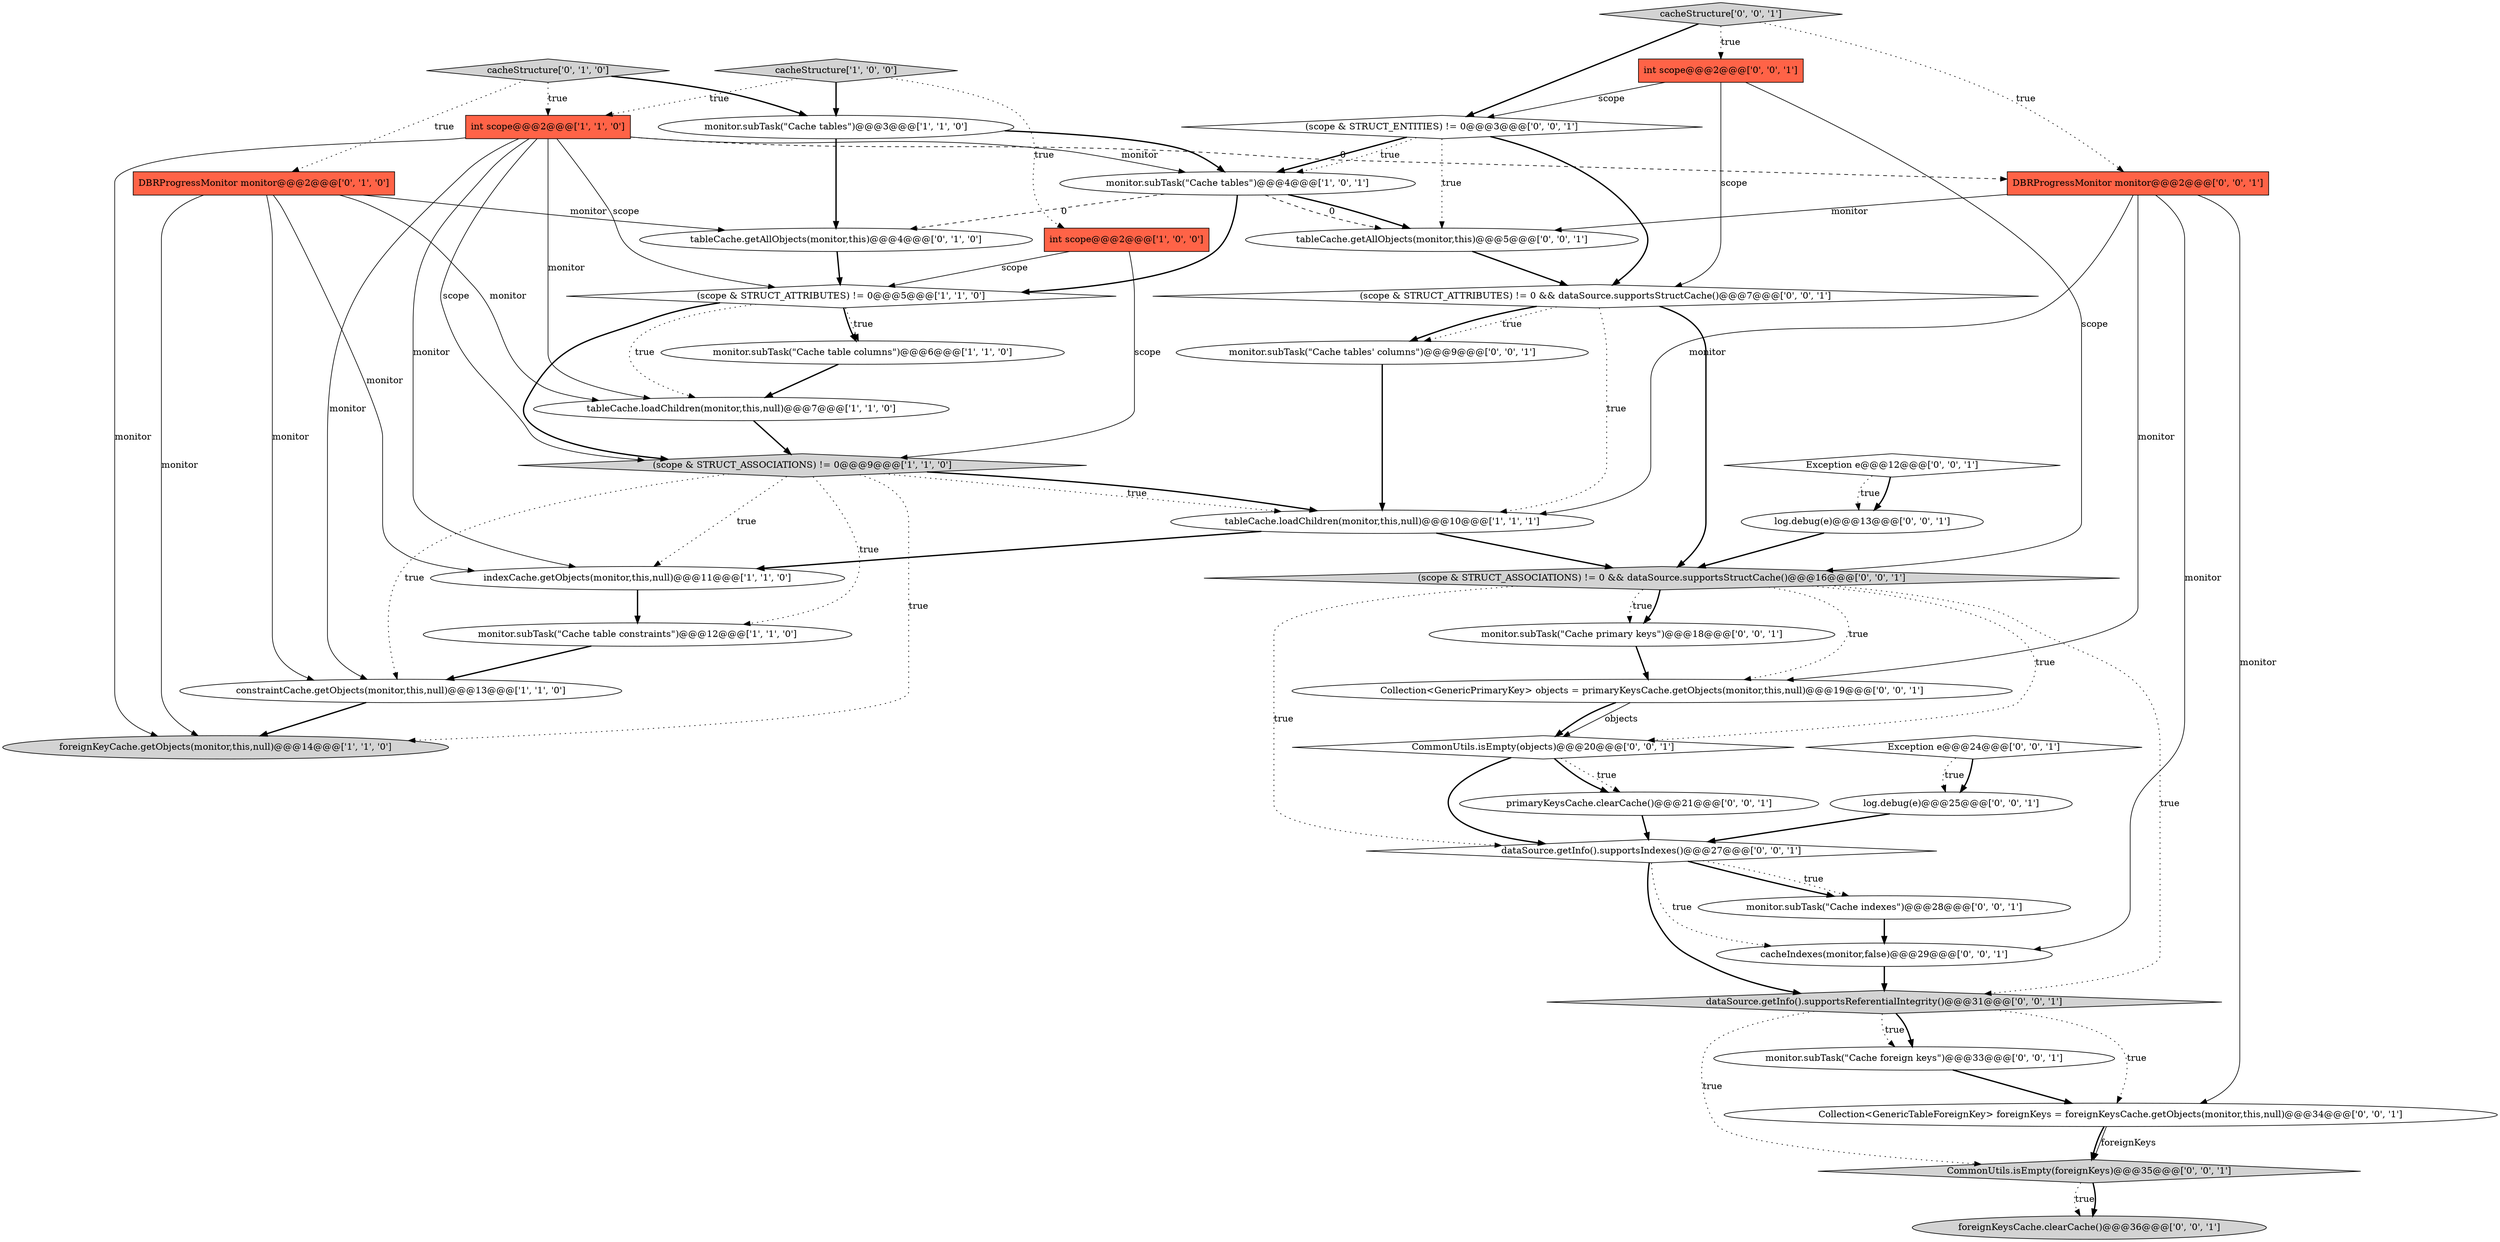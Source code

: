 digraph {
39 [style = filled, label = "(scope & STRUCT_ENTITIES) != 0@@@3@@@['0', '0', '1']", fillcolor = white, shape = diamond image = "AAA0AAABBB3BBB"];
5 [style = filled, label = "monitor.subTask(\"Cache table constraints\")@@@12@@@['1', '1', '0']", fillcolor = white, shape = ellipse image = "AAA0AAABBB1BBB"];
19 [style = filled, label = "log.debug(e)@@@25@@@['0', '0', '1']", fillcolor = white, shape = ellipse image = "AAA0AAABBB3BBB"];
32 [style = filled, label = "dataSource.getInfo().supportsIndexes()@@@27@@@['0', '0', '1']", fillcolor = white, shape = diamond image = "AAA0AAABBB3BBB"];
27 [style = filled, label = "monitor.subTask(\"Cache primary keys\")@@@18@@@['0', '0', '1']", fillcolor = white, shape = ellipse image = "AAA0AAABBB3BBB"];
8 [style = filled, label = "(scope & STRUCT_ATTRIBUTES) != 0@@@5@@@['1', '1', '0']", fillcolor = white, shape = diamond image = "AAA0AAABBB1BBB"];
28 [style = filled, label = "dataSource.getInfo().supportsReferentialIntegrity()@@@31@@@['0', '0', '1']", fillcolor = lightgray, shape = diamond image = "AAA0AAABBB3BBB"];
3 [style = filled, label = "int scope@@@2@@@['1', '0', '0']", fillcolor = tomato, shape = box image = "AAA0AAABBB1BBB"];
20 [style = filled, label = "Collection<GenericTableForeignKey> foreignKeys = foreignKeysCache.getObjects(monitor,this,null)@@@34@@@['0', '0', '1']", fillcolor = white, shape = ellipse image = "AAA0AAABBB3BBB"];
25 [style = filled, label = "tableCache.getAllObjects(monitor,this)@@@5@@@['0', '0', '1']", fillcolor = white, shape = ellipse image = "AAA0AAABBB3BBB"];
24 [style = filled, label = "(scope & STRUCT_ATTRIBUTES) != 0 && dataSource.supportsStructCache()@@@7@@@['0', '0', '1']", fillcolor = white, shape = diamond image = "AAA0AAABBB3BBB"];
31 [style = filled, label = "(scope & STRUCT_ASSOCIATIONS) != 0 && dataSource.supportsStructCache()@@@16@@@['0', '0', '1']", fillcolor = lightgray, shape = diamond image = "AAA0AAABBB3BBB"];
12 [style = filled, label = "int scope@@@2@@@['1', '1', '0']", fillcolor = tomato, shape = box image = "AAA0AAABBB1BBB"];
36 [style = filled, label = "CommonUtils.isEmpty(foreignKeys)@@@35@@@['0', '0', '1']", fillcolor = lightgray, shape = diamond image = "AAA0AAABBB3BBB"];
38 [style = filled, label = "Exception e@@@24@@@['0', '0', '1']", fillcolor = white, shape = diamond image = "AAA0AAABBB3BBB"];
18 [style = filled, label = "CommonUtils.isEmpty(objects)@@@20@@@['0', '0', '1']", fillcolor = white, shape = diamond image = "AAA0AAABBB3BBB"];
0 [style = filled, label = "tableCache.loadChildren(monitor,this,null)@@@10@@@['1', '1', '1']", fillcolor = white, shape = ellipse image = "AAA0AAABBB1BBB"];
14 [style = filled, label = "DBRProgressMonitor monitor@@@2@@@['0', '1', '0']", fillcolor = tomato, shape = box image = "AAA0AAABBB2BBB"];
6 [style = filled, label = "(scope & STRUCT_ASSOCIATIONS) != 0@@@9@@@['1', '1', '0']", fillcolor = lightgray, shape = diamond image = "AAA0AAABBB1BBB"];
23 [style = filled, label = "Collection<GenericPrimaryKey> objects = primaryKeysCache.getObjects(monitor,this,null)@@@19@@@['0', '0', '1']", fillcolor = white, shape = ellipse image = "AAA0AAABBB3BBB"];
26 [style = filled, label = "cacheStructure['0', '0', '1']", fillcolor = lightgray, shape = diamond image = "AAA0AAABBB3BBB"];
37 [style = filled, label = "monitor.subTask(\"Cache indexes\")@@@28@@@['0', '0', '1']", fillcolor = white, shape = ellipse image = "AAA0AAABBB3BBB"];
15 [style = filled, label = "cacheStructure['0', '1', '0']", fillcolor = lightgray, shape = diamond image = "AAA0AAABBB2BBB"];
35 [style = filled, label = "monitor.subTask(\"Cache tables' columns\")@@@9@@@['0', '0', '1']", fillcolor = white, shape = ellipse image = "AAA0AAABBB3BBB"];
11 [style = filled, label = "indexCache.getObjects(monitor,this,null)@@@11@@@['1', '1', '0']", fillcolor = white, shape = ellipse image = "AAA0AAABBB1BBB"];
22 [style = filled, label = "int scope@@@2@@@['0', '0', '1']", fillcolor = tomato, shape = box image = "AAA0AAABBB3BBB"];
40 [style = filled, label = "Exception e@@@12@@@['0', '0', '1']", fillcolor = white, shape = diamond image = "AAA0AAABBB3BBB"];
16 [style = filled, label = "tableCache.getAllObjects(monitor,this)@@@4@@@['0', '1', '0']", fillcolor = white, shape = ellipse image = "AAA1AAABBB2BBB"];
10 [style = filled, label = "cacheStructure['1', '0', '0']", fillcolor = lightgray, shape = diamond image = "AAA0AAABBB1BBB"];
34 [style = filled, label = "primaryKeysCache.clearCache()@@@21@@@['0', '0', '1']", fillcolor = white, shape = ellipse image = "AAA0AAABBB3BBB"];
7 [style = filled, label = "tableCache.loadChildren(monitor,this,null)@@@7@@@['1', '1', '0']", fillcolor = white, shape = ellipse image = "AAA0AAABBB1BBB"];
13 [style = filled, label = "foreignKeyCache.getObjects(monitor,this,null)@@@14@@@['1', '1', '0']", fillcolor = lightgray, shape = ellipse image = "AAA0AAABBB1BBB"];
17 [style = filled, label = "monitor.subTask(\"Cache foreign keys\")@@@33@@@['0', '0', '1']", fillcolor = white, shape = ellipse image = "AAA0AAABBB3BBB"];
1 [style = filled, label = "constraintCache.getObjects(monitor,this,null)@@@13@@@['1', '1', '0']", fillcolor = white, shape = ellipse image = "AAA0AAABBB1BBB"];
4 [style = filled, label = "monitor.subTask(\"Cache tables\")@@@3@@@['1', '1', '0']", fillcolor = white, shape = ellipse image = "AAA0AAABBB1BBB"];
9 [style = filled, label = "monitor.subTask(\"Cache tables\")@@@4@@@['1', '0', '1']", fillcolor = white, shape = ellipse image = "AAA0AAABBB1BBB"];
2 [style = filled, label = "monitor.subTask(\"Cache table columns\")@@@6@@@['1', '1', '0']", fillcolor = white, shape = ellipse image = "AAA0AAABBB1BBB"];
29 [style = filled, label = "foreignKeysCache.clearCache()@@@36@@@['0', '0', '1']", fillcolor = lightgray, shape = ellipse image = "AAA0AAABBB3BBB"];
21 [style = filled, label = "cacheIndexes(monitor,false)@@@29@@@['0', '0', '1']", fillcolor = white, shape = ellipse image = "AAA0AAABBB3BBB"];
30 [style = filled, label = "log.debug(e)@@@13@@@['0', '0', '1']", fillcolor = white, shape = ellipse image = "AAA0AAABBB3BBB"];
33 [style = filled, label = "DBRProgressMonitor monitor@@@2@@@['0', '0', '1']", fillcolor = tomato, shape = box image = "AAA0AAABBB3BBB"];
12->11 [style = solid, label="monitor"];
28->17 [style = dotted, label="true"];
36->29 [style = dotted, label="true"];
10->12 [style = dotted, label="true"];
31->28 [style = dotted, label="true"];
5->1 [style = bold, label=""];
32->37 [style = bold, label=""];
20->36 [style = solid, label="foreignKeys"];
7->6 [style = bold, label=""];
23->18 [style = solid, label="objects"];
12->13 [style = solid, label="monitor"];
33->25 [style = solid, label="monitor"];
39->25 [style = dotted, label="true"];
35->0 [style = bold, label=""];
14->16 [style = solid, label="monitor"];
39->24 [style = bold, label=""];
22->24 [style = solid, label="scope"];
4->9 [style = bold, label=""];
32->28 [style = bold, label=""];
31->32 [style = dotted, label="true"];
28->36 [style = dotted, label="true"];
9->25 [style = bold, label=""];
31->23 [style = dotted, label="true"];
6->11 [style = dotted, label="true"];
40->30 [style = bold, label=""];
24->35 [style = bold, label=""];
10->3 [style = dotted, label="true"];
16->8 [style = bold, label=""];
38->19 [style = bold, label=""];
19->32 [style = bold, label=""];
31->27 [style = dotted, label="true"];
24->35 [style = dotted, label="true"];
9->16 [style = dashed, label="0"];
0->11 [style = bold, label=""];
22->31 [style = solid, label="scope"];
30->31 [style = bold, label=""];
18->32 [style = bold, label=""];
6->0 [style = dotted, label="true"];
6->5 [style = dotted, label="true"];
12->6 [style = solid, label="scope"];
37->21 [style = bold, label=""];
8->2 [style = bold, label=""];
9->25 [style = dashed, label="0"];
10->4 [style = bold, label=""];
23->18 [style = bold, label=""];
14->1 [style = solid, label="monitor"];
20->36 [style = bold, label=""];
26->22 [style = dotted, label="true"];
26->39 [style = bold, label=""];
28->17 [style = bold, label=""];
40->30 [style = dotted, label="true"];
1->13 [style = bold, label=""];
3->6 [style = solid, label="scope"];
12->7 [style = solid, label="monitor"];
12->33 [style = dashed, label="0"];
18->34 [style = dotted, label="true"];
4->16 [style = bold, label=""];
2->7 [style = bold, label=""];
6->0 [style = bold, label=""];
15->4 [style = bold, label=""];
3->8 [style = solid, label="scope"];
6->1 [style = dotted, label="true"];
33->0 [style = solid, label="monitor"];
8->2 [style = dotted, label="true"];
8->6 [style = bold, label=""];
17->20 [style = bold, label=""];
8->7 [style = dotted, label="true"];
6->13 [style = dotted, label="true"];
24->31 [style = bold, label=""];
38->19 [style = dotted, label="true"];
12->8 [style = solid, label="scope"];
14->7 [style = solid, label="monitor"];
39->9 [style = bold, label=""];
26->33 [style = dotted, label="true"];
18->34 [style = bold, label=""];
31->18 [style = dotted, label="true"];
15->14 [style = dotted, label="true"];
39->9 [style = dotted, label="true"];
11->5 [style = bold, label=""];
22->39 [style = solid, label="scope"];
24->0 [style = dotted, label="true"];
36->29 [style = bold, label=""];
25->24 [style = bold, label=""];
27->23 [style = bold, label=""];
33->21 [style = solid, label="monitor"];
12->9 [style = solid, label="monitor"];
0->31 [style = bold, label=""];
14->11 [style = solid, label="monitor"];
33->23 [style = solid, label="monitor"];
28->20 [style = dotted, label="true"];
12->1 [style = solid, label="monitor"];
32->21 [style = dotted, label="true"];
32->37 [style = dotted, label="true"];
33->20 [style = solid, label="monitor"];
14->13 [style = solid, label="monitor"];
9->8 [style = bold, label=""];
31->27 [style = bold, label=""];
21->28 [style = bold, label=""];
15->12 [style = dotted, label="true"];
34->32 [style = bold, label=""];
}
